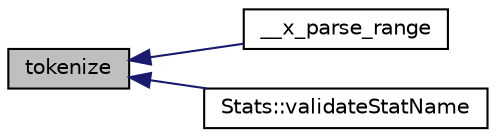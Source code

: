 digraph G
{
  edge [fontname="Helvetica",fontsize="10",labelfontname="Helvetica",labelfontsize="10"];
  node [fontname="Helvetica",fontsize="10",shape=record];
  rankdir=LR;
  Node1 [label="tokenize",height=0.2,width=0.4,color="black", fillcolor="grey75", style="filled" fontcolor="black"];
  Node1 -> Node2 [dir=back,color="midnightblue",fontsize="10",style="solid",fontname="Helvetica"];
  Node2 [label="__x_parse_range",height=0.2,width=0.4,color="black", fillcolor="white", style="filled",URL="$range_8cc.html#a83e60e316abe00bbad2239cd3003b911"];
  Node1 -> Node3 [dir=back,color="midnightblue",fontsize="10",style="solid",fontname="Helvetica"];
  Node3 [label="Stats::validateStatName",height=0.2,width=0.4,color="black", fillcolor="white", style="filled",URL="$namespaceStats.html#a6bae8e555771c8cb0819d78c60359656"];
}

